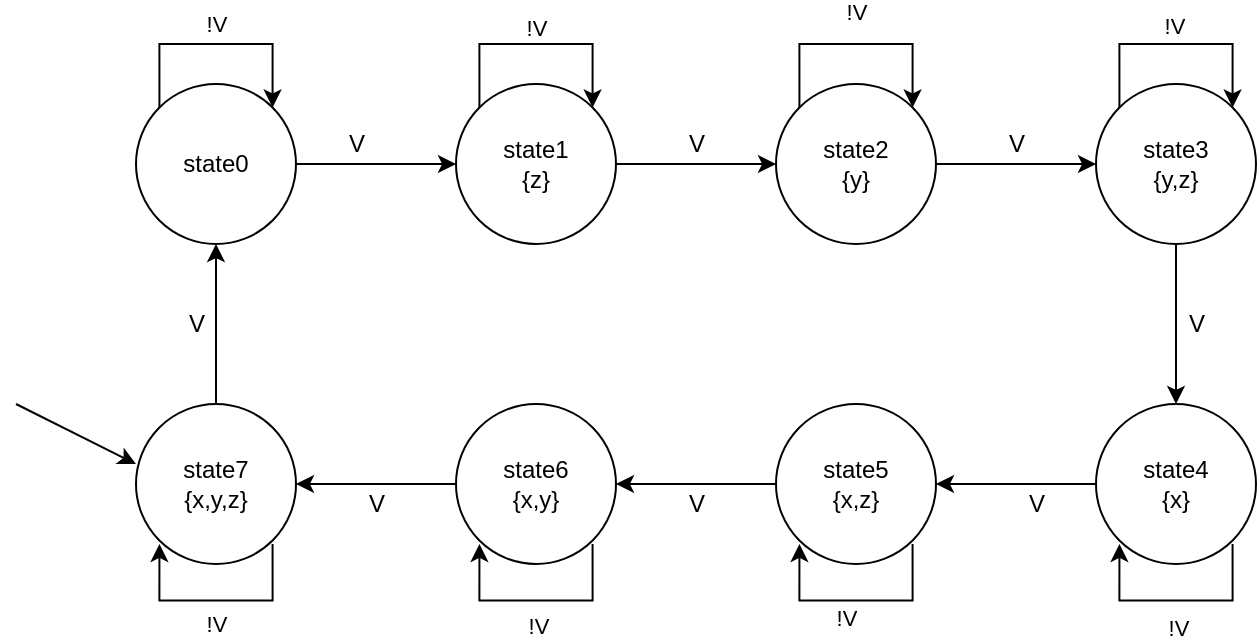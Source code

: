 <mxfile version="14.0.5" type="device"><diagram id="C5RBs43oDa-KdzZeNtuy" name="Page-1"><mxGraphModel dx="946" dy="645" grid="1" gridSize="10" guides="1" tooltips="1" connect="1" arrows="1" fold="1" page="1" pageScale="1" pageWidth="827" pageHeight="1169" math="0" shadow="0"><root><mxCell id="WIyWlLk6GJQsqaUBKTNV-0"/><mxCell id="WIyWlLk6GJQsqaUBKTNV-1" parent="WIyWlLk6GJQsqaUBKTNV-0"/><mxCell id="c37E8mgsHf7dJxGikU9J-3" value="" style="edgeStyle=orthogonalEdgeStyle;rounded=0;orthogonalLoop=1;jettySize=auto;html=1;" edge="1" parent="WIyWlLk6GJQsqaUBKTNV-1" source="c37E8mgsHf7dJxGikU9J-1" target="c37E8mgsHf7dJxGikU9J-2"><mxGeometry relative="1" as="geometry"/></mxCell><mxCell id="c37E8mgsHf7dJxGikU9J-1" value="state0&lt;br&gt;" style="ellipse;whiteSpace=wrap;html=1;aspect=fixed;" vertex="1" parent="WIyWlLk6GJQsqaUBKTNV-1"><mxGeometry x="500" y="290" width="80" height="80" as="geometry"/></mxCell><mxCell id="c37E8mgsHf7dJxGikU9J-5" value="" style="edgeStyle=orthogonalEdgeStyle;rounded=0;orthogonalLoop=1;jettySize=auto;html=1;" edge="1" parent="WIyWlLk6GJQsqaUBKTNV-1" source="c37E8mgsHf7dJxGikU9J-2" target="c37E8mgsHf7dJxGikU9J-4"><mxGeometry relative="1" as="geometry"/></mxCell><mxCell id="c37E8mgsHf7dJxGikU9J-27" style="edgeStyle=orthogonalEdgeStyle;rounded=0;orthogonalLoop=1;jettySize=auto;html=1;exitX=0;exitY=0;exitDx=0;exitDy=0;entryX=1;entryY=0;entryDx=0;entryDy=0;" edge="1" parent="WIyWlLk6GJQsqaUBKTNV-1" source="c37E8mgsHf7dJxGikU9J-2" target="c37E8mgsHf7dJxGikU9J-2"><mxGeometry relative="1" as="geometry"><mxPoint x="730" y="280" as="targetPoint"/><Array as="points"><mxPoint x="672" y="270"/><mxPoint x="728" y="270"/></Array></mxGeometry></mxCell><mxCell id="c37E8mgsHf7dJxGikU9J-2" value="state1&lt;br&gt;&lt;span style=&quot;text-indent: -36.48px&quot;&gt;{z}&lt;/span&gt;" style="ellipse;whiteSpace=wrap;html=1;aspect=fixed;" vertex="1" parent="WIyWlLk6GJQsqaUBKTNV-1"><mxGeometry x="660" y="290" width="80" height="80" as="geometry"/></mxCell><mxCell id="c37E8mgsHf7dJxGikU9J-7" value="" style="edgeStyle=orthogonalEdgeStyle;rounded=0;orthogonalLoop=1;jettySize=auto;html=1;" edge="1" parent="WIyWlLk6GJQsqaUBKTNV-1" source="c37E8mgsHf7dJxGikU9J-4" target="c37E8mgsHf7dJxGikU9J-6"><mxGeometry relative="1" as="geometry"/></mxCell><mxCell id="c37E8mgsHf7dJxGikU9J-4" value="state2&lt;br&gt;&lt;span style=&quot;text-indent: -36.48px&quot;&gt;{y}&lt;/span&gt;" style="ellipse;whiteSpace=wrap;html=1;aspect=fixed;" vertex="1" parent="WIyWlLk6GJQsqaUBKTNV-1"><mxGeometry x="820" y="290" width="80" height="80" as="geometry"/></mxCell><mxCell id="c37E8mgsHf7dJxGikU9J-9" value="" style="edgeStyle=orthogonalEdgeStyle;rounded=0;orthogonalLoop=1;jettySize=auto;html=1;" edge="1" parent="WIyWlLk6GJQsqaUBKTNV-1" source="c37E8mgsHf7dJxGikU9J-6" target="c37E8mgsHf7dJxGikU9J-8"><mxGeometry relative="1" as="geometry"/></mxCell><mxCell id="c37E8mgsHf7dJxGikU9J-6" value="state3&lt;br&gt;&lt;span style=&quot;text-indent: -36.48px&quot;&gt;{y,z}&lt;/span&gt;" style="ellipse;whiteSpace=wrap;html=1;aspect=fixed;" vertex="1" parent="WIyWlLk6GJQsqaUBKTNV-1"><mxGeometry x="980" y="290" width="80" height="80" as="geometry"/></mxCell><mxCell id="c37E8mgsHf7dJxGikU9J-11" value="" style="edgeStyle=orthogonalEdgeStyle;rounded=0;orthogonalLoop=1;jettySize=auto;html=1;" edge="1" parent="WIyWlLk6GJQsqaUBKTNV-1" source="c37E8mgsHf7dJxGikU9J-8" target="c37E8mgsHf7dJxGikU9J-10"><mxGeometry relative="1" as="geometry"/></mxCell><mxCell id="c37E8mgsHf7dJxGikU9J-8" value="state4&lt;br&gt;&lt;span style=&quot;text-indent: -36.48px&quot;&gt;{x}&lt;/span&gt;" style="ellipse;whiteSpace=wrap;html=1;aspect=fixed;" vertex="1" parent="WIyWlLk6GJQsqaUBKTNV-1"><mxGeometry x="980" y="450" width="80" height="80" as="geometry"/></mxCell><mxCell id="c37E8mgsHf7dJxGikU9J-13" value="" style="edgeStyle=orthogonalEdgeStyle;rounded=0;orthogonalLoop=1;jettySize=auto;html=1;" edge="1" parent="WIyWlLk6GJQsqaUBKTNV-1" source="c37E8mgsHf7dJxGikU9J-10" target="c37E8mgsHf7dJxGikU9J-12"><mxGeometry relative="1" as="geometry"/></mxCell><mxCell id="c37E8mgsHf7dJxGikU9J-10" value="state5&lt;br&gt;&lt;span style=&quot;text-indent: -36.48px&quot;&gt;{x,z}&lt;/span&gt;" style="ellipse;whiteSpace=wrap;html=1;aspect=fixed;" vertex="1" parent="WIyWlLk6GJQsqaUBKTNV-1"><mxGeometry x="820" y="450" width="80" height="80" as="geometry"/></mxCell><mxCell id="c37E8mgsHf7dJxGikU9J-15" value="" style="edgeStyle=orthogonalEdgeStyle;rounded=0;orthogonalLoop=1;jettySize=auto;html=1;" edge="1" parent="WIyWlLk6GJQsqaUBKTNV-1" source="c37E8mgsHf7dJxGikU9J-12" target="c37E8mgsHf7dJxGikU9J-14"><mxGeometry relative="1" as="geometry"/></mxCell><mxCell id="c37E8mgsHf7dJxGikU9J-12" value="state6&lt;br&gt;&lt;span style=&quot;text-indent: -36.48px&quot;&gt;{x,y}&lt;/span&gt;" style="ellipse;whiteSpace=wrap;html=1;aspect=fixed;" vertex="1" parent="WIyWlLk6GJQsqaUBKTNV-1"><mxGeometry x="660" y="450" width="80" height="80" as="geometry"/></mxCell><mxCell id="c37E8mgsHf7dJxGikU9J-16" value="" style="edgeStyle=orthogonalEdgeStyle;rounded=0;orthogonalLoop=1;jettySize=auto;html=1;" edge="1" parent="WIyWlLk6GJQsqaUBKTNV-1" source="c37E8mgsHf7dJxGikU9J-14" target="c37E8mgsHf7dJxGikU9J-1"><mxGeometry relative="1" as="geometry"/></mxCell><mxCell id="c37E8mgsHf7dJxGikU9J-14" value="state7&lt;br&gt;&lt;span style=&quot;text-indent: -36.48px&quot;&gt;{x,y,z}&lt;/span&gt;" style="ellipse;whiteSpace=wrap;html=1;aspect=fixed;" vertex="1" parent="WIyWlLk6GJQsqaUBKTNV-1"><mxGeometry x="500" y="450" width="80" height="80" as="geometry"/></mxCell><mxCell id="c37E8mgsHf7dJxGikU9J-28" style="edgeStyle=orthogonalEdgeStyle;rounded=0;orthogonalLoop=1;jettySize=auto;html=1;exitX=0;exitY=0;exitDx=0;exitDy=0;entryX=1;entryY=0;entryDx=0;entryDy=0;" edge="1" parent="WIyWlLk6GJQsqaUBKTNV-1"><mxGeometry relative="1" as="geometry"><mxPoint x="568.284" y="301.716" as="targetPoint"/><mxPoint x="511.716" y="301.716" as="sourcePoint"/><Array as="points"><mxPoint x="512" y="270"/><mxPoint x="568" y="270"/></Array></mxGeometry></mxCell><mxCell id="c37E8mgsHf7dJxGikU9J-35" value="!V" style="edgeLabel;html=1;align=center;verticalAlign=middle;resizable=0;points=[];" vertex="1" connectable="0" parent="c37E8mgsHf7dJxGikU9J-28"><mxGeometry x="-0.317" y="1" relative="1" as="geometry"><mxPoint x="19.02" y="-9" as="offset"/></mxGeometry></mxCell><mxCell id="c37E8mgsHf7dJxGikU9J-29" style="edgeStyle=orthogonalEdgeStyle;rounded=0;orthogonalLoop=1;jettySize=auto;html=1;exitX=0;exitY=0;exitDx=0;exitDy=0;entryX=1;entryY=0;entryDx=0;entryDy=0;" edge="1" parent="WIyWlLk6GJQsqaUBKTNV-1"><mxGeometry relative="1" as="geometry"><mxPoint x="888.284" y="301.716" as="targetPoint"/><mxPoint x="831.716" y="301.716" as="sourcePoint"/><Array as="points"><mxPoint x="832" y="270"/><mxPoint x="888" y="270"/></Array></mxGeometry></mxCell><mxCell id="c37E8mgsHf7dJxGikU9J-30" style="edgeStyle=orthogonalEdgeStyle;rounded=0;orthogonalLoop=1;jettySize=auto;html=1;exitX=0;exitY=0;exitDx=0;exitDy=0;entryX=1;entryY=0;entryDx=0;entryDy=0;" edge="1" parent="WIyWlLk6GJQsqaUBKTNV-1"><mxGeometry relative="1" as="geometry"><mxPoint x="1048.284" y="301.716" as="targetPoint"/><mxPoint x="991.716" y="301.716" as="sourcePoint"/><Array as="points"><mxPoint x="992" y="270"/><mxPoint x="1048" y="270"/></Array></mxGeometry></mxCell><mxCell id="c37E8mgsHf7dJxGikU9J-31" style="edgeStyle=orthogonalEdgeStyle;rounded=0;orthogonalLoop=1;jettySize=auto;html=1;exitX=0;exitY=0;exitDx=0;exitDy=0;entryX=1;entryY=0;entryDx=0;entryDy=0;" edge="1" parent="WIyWlLk6GJQsqaUBKTNV-1"><mxGeometry relative="1" as="geometry"><mxPoint x="991.716" y="519.996" as="targetPoint"/><mxPoint x="1048.284" y="519.996" as="sourcePoint"/><Array as="points"><mxPoint x="1048" y="548.28"/><mxPoint x="992" y="548.28"/></Array></mxGeometry></mxCell><mxCell id="c37E8mgsHf7dJxGikU9J-32" style="edgeStyle=orthogonalEdgeStyle;rounded=0;orthogonalLoop=1;jettySize=auto;html=1;exitX=0;exitY=0;exitDx=0;exitDy=0;entryX=1;entryY=0;entryDx=0;entryDy=0;" edge="1" parent="WIyWlLk6GJQsqaUBKTNV-1"><mxGeometry relative="1" as="geometry"><mxPoint x="831.716" y="519.996" as="targetPoint"/><mxPoint x="888.284" y="519.996" as="sourcePoint"/><Array as="points"><mxPoint x="888" y="548.28"/><mxPoint x="832" y="548.28"/></Array></mxGeometry></mxCell><mxCell id="c37E8mgsHf7dJxGikU9J-33" style="edgeStyle=orthogonalEdgeStyle;rounded=0;orthogonalLoop=1;jettySize=auto;html=1;exitX=0;exitY=0;exitDx=0;exitDy=0;entryX=1;entryY=0;entryDx=0;entryDy=0;" edge="1" parent="WIyWlLk6GJQsqaUBKTNV-1"><mxGeometry relative="1" as="geometry"><mxPoint x="671.716" y="519.996" as="targetPoint"/><mxPoint x="728.284" y="519.996" as="sourcePoint"/><Array as="points"><mxPoint x="728" y="548.28"/><mxPoint x="672" y="548.28"/></Array></mxGeometry></mxCell><mxCell id="c37E8mgsHf7dJxGikU9J-34" style="edgeStyle=orthogonalEdgeStyle;rounded=0;orthogonalLoop=1;jettySize=auto;html=1;exitX=0;exitY=0;exitDx=0;exitDy=0;entryX=1;entryY=0;entryDx=0;entryDy=0;" edge="1" parent="WIyWlLk6GJQsqaUBKTNV-1"><mxGeometry relative="1" as="geometry"><mxPoint x="511.716" y="519.996" as="targetPoint"/><mxPoint x="568.284" y="519.996" as="sourcePoint"/><Array as="points"><mxPoint x="568" y="548.28"/><mxPoint x="512" y="548.28"/></Array></mxGeometry></mxCell><mxCell id="c37E8mgsHf7dJxGikU9J-37" value="!V" style="edgeLabel;html=1;align=center;verticalAlign=middle;resizable=0;points=[];" vertex="1" connectable="0" parent="WIyWlLk6GJQsqaUBKTNV-1"><mxGeometry x="550.004" y="270" as="geometry"><mxPoint x="150" y="-8" as="offset"/></mxGeometry></mxCell><mxCell id="c37E8mgsHf7dJxGikU9J-38" value="!V" style="edgeLabel;html=1;align=center;verticalAlign=middle;resizable=0;points=[];" vertex="1" connectable="0" parent="WIyWlLk6GJQsqaUBKTNV-1"><mxGeometry x="560.004" y="270" as="geometry"><mxPoint x="300" y="-16" as="offset"/></mxGeometry></mxCell><mxCell id="c37E8mgsHf7dJxGikU9J-40" value="!V" style="edgeLabel;html=1;align=center;verticalAlign=middle;resizable=0;points=[];" vertex="1" connectable="0" parent="WIyWlLk6GJQsqaUBKTNV-1"><mxGeometry x="580.004" y="300" as="geometry"><mxPoint x="439" y="-39" as="offset"/></mxGeometry></mxCell><mxCell id="c37E8mgsHf7dJxGikU9J-41" value="!V" style="edgeLabel;html=1;align=center;verticalAlign=middle;resizable=0;points=[];" vertex="1" connectable="0" parent="WIyWlLk6GJQsqaUBKTNV-1"><mxGeometry x="590.004" y="310" as="geometry"><mxPoint x="431" y="252" as="offset"/></mxGeometry></mxCell><mxCell id="c37E8mgsHf7dJxGikU9J-42" value="!V" style="edgeLabel;html=1;align=center;verticalAlign=middle;resizable=0;points=[];" vertex="1" connectable="0" parent="WIyWlLk6GJQsqaUBKTNV-1"><mxGeometry x="590.004" y="310" as="geometry"><mxPoint x="265" y="247" as="offset"/></mxGeometry></mxCell><mxCell id="c37E8mgsHf7dJxGikU9J-43" value="!V" style="edgeLabel;html=1;align=center;verticalAlign=middle;resizable=0;points=[];" vertex="1" connectable="0" parent="WIyWlLk6GJQsqaUBKTNV-1"><mxGeometry x="610.004" y="330" as="geometry"><mxPoint x="91" y="231" as="offset"/></mxGeometry></mxCell><mxCell id="c37E8mgsHf7dJxGikU9J-44" value="!V" style="edgeLabel;html=1;align=center;verticalAlign=middle;resizable=0;points=[];" vertex="1" connectable="0" parent="WIyWlLk6GJQsqaUBKTNV-1"><mxGeometry x="620.004" y="340" as="geometry"><mxPoint x="-80" y="220" as="offset"/></mxGeometry></mxCell><mxCell id="c37E8mgsHf7dJxGikU9J-45" value="V" style="text;html=1;align=center;verticalAlign=middle;resizable=0;points=[];autosize=1;" vertex="1" parent="WIyWlLk6GJQsqaUBKTNV-1"><mxGeometry x="600" y="310" width="20" height="20" as="geometry"/></mxCell><mxCell id="c37E8mgsHf7dJxGikU9J-47" value="V" style="text;html=1;align=center;verticalAlign=middle;resizable=0;points=[];autosize=1;" vertex="1" parent="WIyWlLk6GJQsqaUBKTNV-1"><mxGeometry x="770" y="310" width="20" height="20" as="geometry"/></mxCell><mxCell id="c37E8mgsHf7dJxGikU9J-48" value="V" style="text;html=1;align=center;verticalAlign=middle;resizable=0;points=[];autosize=1;" vertex="1" parent="WIyWlLk6GJQsqaUBKTNV-1"><mxGeometry x="930" y="310" width="20" height="20" as="geometry"/></mxCell><mxCell id="c37E8mgsHf7dJxGikU9J-49" value="V" style="text;html=1;align=center;verticalAlign=middle;resizable=0;points=[];autosize=1;" vertex="1" parent="WIyWlLk6GJQsqaUBKTNV-1"><mxGeometry x="1020" y="400" width="20" height="20" as="geometry"/></mxCell><mxCell id="c37E8mgsHf7dJxGikU9J-50" value="V" style="text;html=1;align=center;verticalAlign=middle;resizable=0;points=[];autosize=1;" vertex="1" parent="WIyWlLk6GJQsqaUBKTNV-1"><mxGeometry x="940" y="490" width="20" height="20" as="geometry"/></mxCell><mxCell id="c37E8mgsHf7dJxGikU9J-51" value="V" style="text;html=1;align=center;verticalAlign=middle;resizable=0;points=[];autosize=1;" vertex="1" parent="WIyWlLk6GJQsqaUBKTNV-1"><mxGeometry x="770" y="490" width="20" height="20" as="geometry"/></mxCell><mxCell id="c37E8mgsHf7dJxGikU9J-52" value="V" style="text;html=1;align=center;verticalAlign=middle;resizable=0;points=[];autosize=1;" vertex="1" parent="WIyWlLk6GJQsqaUBKTNV-1"><mxGeometry x="610" y="490" width="20" height="20" as="geometry"/></mxCell><mxCell id="c37E8mgsHf7dJxGikU9J-53" value="V" style="text;html=1;align=center;verticalAlign=middle;resizable=0;points=[];autosize=1;" vertex="1" parent="WIyWlLk6GJQsqaUBKTNV-1"><mxGeometry x="520" y="400" width="20" height="20" as="geometry"/></mxCell><mxCell id="c37E8mgsHf7dJxGikU9J-54" value="" style="endArrow=classic;html=1;" edge="1" parent="WIyWlLk6GJQsqaUBKTNV-1"><mxGeometry width="50" height="50" relative="1" as="geometry"><mxPoint x="440" y="450" as="sourcePoint"/><mxPoint x="500" y="480" as="targetPoint"/></mxGeometry></mxCell></root></mxGraphModel></diagram></mxfile>